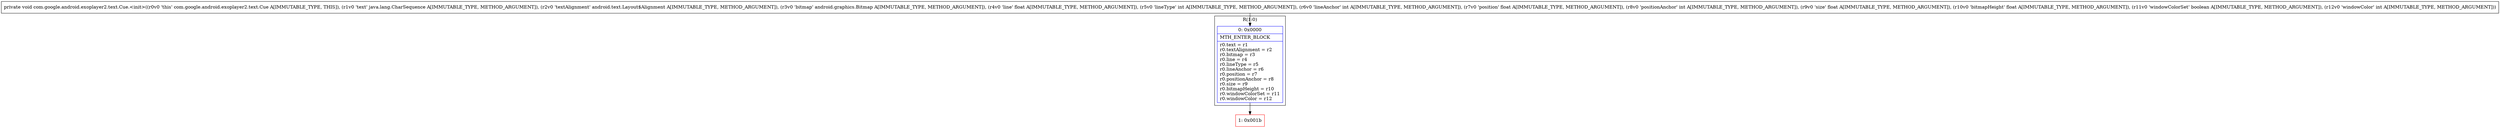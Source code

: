 digraph "CFG forcom.google.android.exoplayer2.text.Cue.\<init\>(Ljava\/lang\/CharSequence;Landroid\/text\/Layout$Alignment;Landroid\/graphics\/Bitmap;FIIFIFFZI)V" {
subgraph cluster_Region_1856157479 {
label = "R(1:0)";
node [shape=record,color=blue];
Node_0 [shape=record,label="{0\:\ 0x0000|MTH_ENTER_BLOCK\l|r0.text = r1\lr0.textAlignment = r2\lr0.bitmap = r3\lr0.line = r4\lr0.lineType = r5\lr0.lineAnchor = r6\lr0.position = r7\lr0.positionAnchor = r8\lr0.size = r9\lr0.bitmapHeight = r10\lr0.windowColorSet = r11\lr0.windowColor = r12\l}"];
}
Node_1 [shape=record,color=red,label="{1\:\ 0x001b}"];
MethodNode[shape=record,label="{private void com.google.android.exoplayer2.text.Cue.\<init\>((r0v0 'this' com.google.android.exoplayer2.text.Cue A[IMMUTABLE_TYPE, THIS]), (r1v0 'text' java.lang.CharSequence A[IMMUTABLE_TYPE, METHOD_ARGUMENT]), (r2v0 'textAlignment' android.text.Layout$Alignment A[IMMUTABLE_TYPE, METHOD_ARGUMENT]), (r3v0 'bitmap' android.graphics.Bitmap A[IMMUTABLE_TYPE, METHOD_ARGUMENT]), (r4v0 'line' float A[IMMUTABLE_TYPE, METHOD_ARGUMENT]), (r5v0 'lineType' int A[IMMUTABLE_TYPE, METHOD_ARGUMENT]), (r6v0 'lineAnchor' int A[IMMUTABLE_TYPE, METHOD_ARGUMENT]), (r7v0 'position' float A[IMMUTABLE_TYPE, METHOD_ARGUMENT]), (r8v0 'positionAnchor' int A[IMMUTABLE_TYPE, METHOD_ARGUMENT]), (r9v0 'size' float A[IMMUTABLE_TYPE, METHOD_ARGUMENT]), (r10v0 'bitmapHeight' float A[IMMUTABLE_TYPE, METHOD_ARGUMENT]), (r11v0 'windowColorSet' boolean A[IMMUTABLE_TYPE, METHOD_ARGUMENT]), (r12v0 'windowColor' int A[IMMUTABLE_TYPE, METHOD_ARGUMENT])) }"];
MethodNode -> Node_0;
Node_0 -> Node_1;
}

